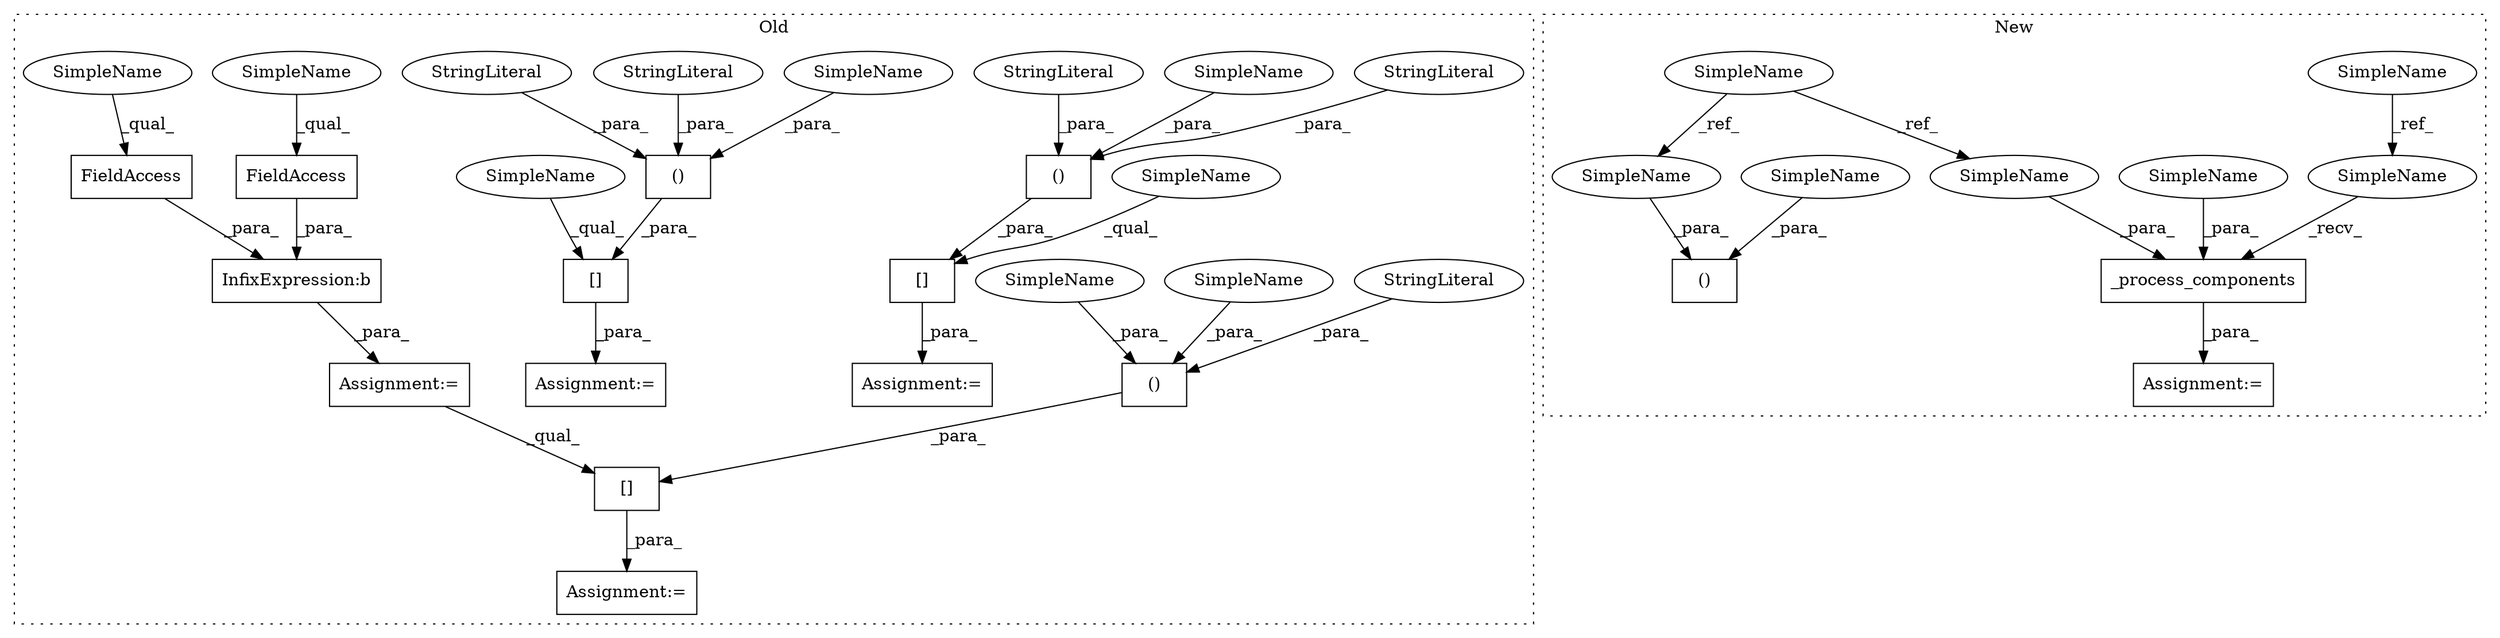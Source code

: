 digraph G {
subgraph cluster0 {
1 [label="()" a="106" s="8012" l="50" shape="box"];
3 [label="[]" a="2" s="8000,8062" l="12,2" shape="box"];
4 [label="InfixExpression:b" a="27" s="7787" l="3" shape="box"];
5 [label="FieldAccess" a="22" s="7775" l="12" shape="box"];
7 [label="FieldAccess" a="22" s="7790" l="12" shape="box"];
8 [label="()" a="106" s="7923" l="62" shape="box"];
9 [label="[]" a="2" s="7908,7985" l="15,2" shape="box"];
10 [label="()" a="106" s="7828" l="62" shape="box"];
11 [label="[]" a="2" s="7816,7890" l="12,2" shape="box"];
12 [label="Assignment:=" a="7" s="7999" l="1" shape="box"];
13 [label="StringLiteral" a="45" s="7874" l="16" shape="ellipse"];
14 [label="StringLiteral" a="45" s="8029" l="16" shape="ellipse"];
15 [label="Assignment:=" a="7" s="7815" l="1" shape="box"];
16 [label="StringLiteral" a="45" s="7828" l="16" shape="ellipse"];
18 [label="StringLiteral" a="45" s="7923" l="16" shape="ellipse"];
19 [label="StringLiteral" a="45" s="7969" l="16" shape="ellipse"];
20 [label="Assignment:=" a="7" s="7907" l="1" shape="box"];
23 [label="Assignment:=" a="7" s="7773" l="1" shape="box"];
25 [label="SimpleName" a="42" s="7816" l="6" shape="ellipse"];
26 [label="SimpleName" a="42" s="8012" l="4" shape="ellipse"];
27 [label="SimpleName" a="42" s="7952" l="4" shape="ellipse"];
28 [label="SimpleName" a="42" s="7857" l="4" shape="ellipse"];
29 [label="SimpleName" a="42" s="8058" l="4" shape="ellipse"];
32 [label="SimpleName" a="42" s="7908" l="9" shape="ellipse"];
33 [label="SimpleName" a="42" s="7790" l="4" shape="ellipse"];
34 [label="SimpleName" a="42" s="7775" l="4" shape="ellipse"];
label = "Old";
style="dotted";
}
subgraph cluster1 {
2 [label="_process_components" a="32" s="6362,6398" l="20,1" shape="box"];
6 [label="SimpleName" a="42" s="5771" l="4" shape="ellipse"];
17 [label="Assignment:=" a="7" s="6355" l="2" shape="box"];
21 [label="()" a="106" s="6308" l="47" shape="box"];
22 [label="SimpleName" a="42" s="6018" l="9" shape="ellipse"];
24 [label="SimpleName" a="42" s="6357" l="4" shape="ellipse"];
30 [label="SimpleName" a="42" s="6346" l="9" shape="ellipse"];
31 [label="SimpleName" a="42" s="6389" l="9" shape="ellipse"];
35 [label="SimpleName" a="42" s="6382" l="6" shape="ellipse"];
36 [label="SimpleName" a="42" s="6327" l="6" shape="ellipse"];
label = "New";
style="dotted";
}
1 -> 3 [label="_para_"];
2 -> 17 [label="_para_"];
3 -> 12 [label="_para_"];
4 -> 23 [label="_para_"];
5 -> 4 [label="_para_"];
6 -> 24 [label="_ref_"];
7 -> 4 [label="_para_"];
8 -> 9 [label="_para_"];
9 -> 20 [label="_para_"];
10 -> 11 [label="_para_"];
11 -> 15 [label="_para_"];
13 -> 10 [label="_para_"];
14 -> 1 [label="_para_"];
16 -> 10 [label="_para_"];
18 -> 8 [label="_para_"];
19 -> 8 [label="_para_"];
22 -> 31 [label="_ref_"];
22 -> 30 [label="_ref_"];
23 -> 3 [label="_qual_"];
24 -> 2 [label="_recv_"];
25 -> 11 [label="_qual_"];
26 -> 1 [label="_para_"];
27 -> 8 [label="_para_"];
28 -> 10 [label="_para_"];
29 -> 1 [label="_para_"];
30 -> 21 [label="_para_"];
31 -> 2 [label="_para_"];
32 -> 9 [label="_qual_"];
33 -> 7 [label="_qual_"];
34 -> 5 [label="_qual_"];
35 -> 2 [label="_para_"];
36 -> 21 [label="_para_"];
}